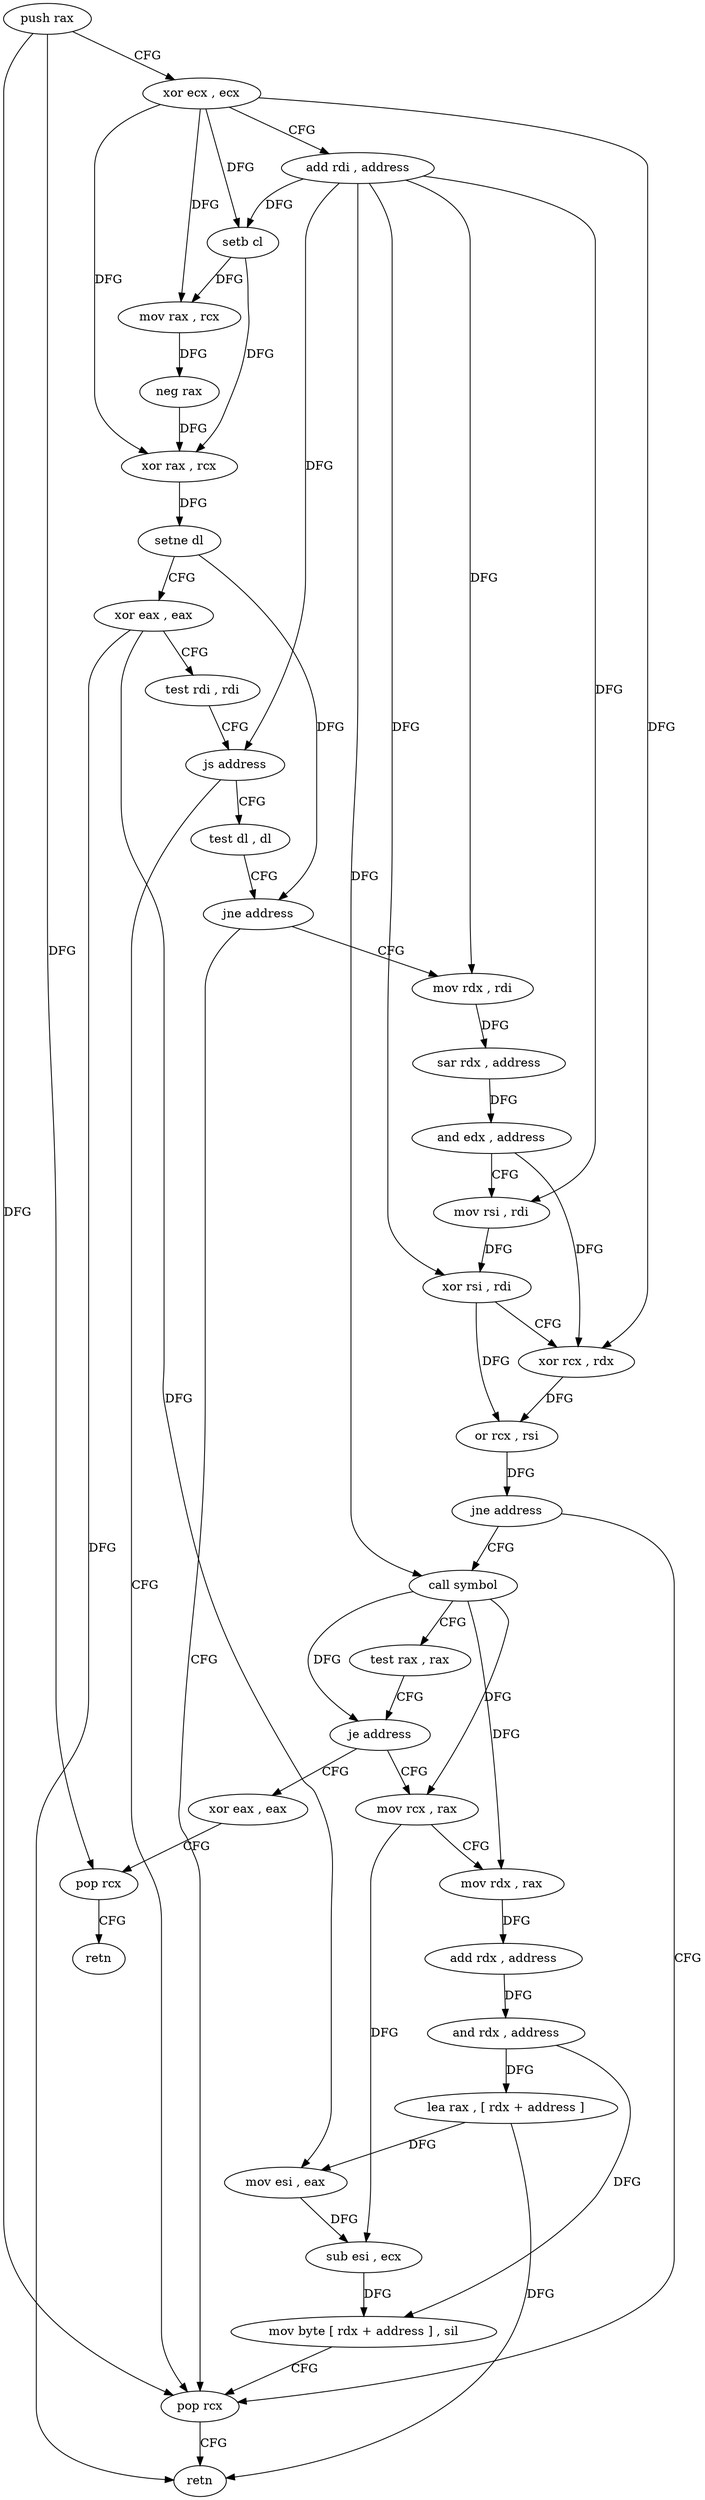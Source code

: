 digraph "func" {
"4238240" [label = "push rax" ]
"4238241" [label = "xor ecx , ecx" ]
"4238243" [label = "add rdi , address" ]
"4238247" [label = "setb cl" ]
"4238250" [label = "mov rax , rcx" ]
"4238253" [label = "neg rax" ]
"4238256" [label = "xor rax , rcx" ]
"4238259" [label = "setne dl" ]
"4238262" [label = "xor eax , eax" ]
"4238264" [label = "test rdi , rdi" ]
"4238267" [label = "js address" ]
"4238333" [label = "pop rcx" ]
"4238269" [label = "test dl , dl" ]
"4238334" [label = "retn" ]
"4238271" [label = "jne address" ]
"4238273" [label = "mov rdx , rdi" ]
"4238276" [label = "sar rdx , address" ]
"4238280" [label = "and edx , address" ]
"4238283" [label = "mov rsi , rdi" ]
"4238286" [label = "xor rsi , rdi" ]
"4238289" [label = "xor rcx , rdx" ]
"4238292" [label = "or rcx , rsi" ]
"4238295" [label = "jne address" ]
"4238297" [label = "call symbol" ]
"4238302" [label = "test rax , rax" ]
"4238305" [label = "je address" ]
"4238335" [label = "xor eax , eax" ]
"4238307" [label = "mov rcx , rax" ]
"4238337" [label = "pop rcx" ]
"4238338" [label = "retn" ]
"4238310" [label = "mov rdx , rax" ]
"4238313" [label = "add rdx , address" ]
"4238317" [label = "and rdx , address" ]
"4238321" [label = "lea rax , [ rdx + address ]" ]
"4238325" [label = "mov esi , eax" ]
"4238327" [label = "sub esi , ecx" ]
"4238329" [label = "mov byte [ rdx + address ] , sil" ]
"4238240" -> "4238241" [ label = "CFG" ]
"4238240" -> "4238333" [ label = "DFG" ]
"4238240" -> "4238337" [ label = "DFG" ]
"4238241" -> "4238243" [ label = "CFG" ]
"4238241" -> "4238247" [ label = "DFG" ]
"4238241" -> "4238250" [ label = "DFG" ]
"4238241" -> "4238256" [ label = "DFG" ]
"4238241" -> "4238289" [ label = "DFG" ]
"4238243" -> "4238247" [ label = "DFG" ]
"4238243" -> "4238267" [ label = "DFG" ]
"4238243" -> "4238273" [ label = "DFG" ]
"4238243" -> "4238283" [ label = "DFG" ]
"4238243" -> "4238286" [ label = "DFG" ]
"4238243" -> "4238297" [ label = "DFG" ]
"4238247" -> "4238250" [ label = "DFG" ]
"4238247" -> "4238256" [ label = "DFG" ]
"4238250" -> "4238253" [ label = "DFG" ]
"4238253" -> "4238256" [ label = "DFG" ]
"4238256" -> "4238259" [ label = "DFG" ]
"4238259" -> "4238262" [ label = "CFG" ]
"4238259" -> "4238271" [ label = "DFG" ]
"4238262" -> "4238264" [ label = "CFG" ]
"4238262" -> "4238334" [ label = "DFG" ]
"4238262" -> "4238325" [ label = "DFG" ]
"4238264" -> "4238267" [ label = "CFG" ]
"4238267" -> "4238333" [ label = "CFG" ]
"4238267" -> "4238269" [ label = "CFG" ]
"4238333" -> "4238334" [ label = "CFG" ]
"4238269" -> "4238271" [ label = "CFG" ]
"4238271" -> "4238333" [ label = "CFG" ]
"4238271" -> "4238273" [ label = "CFG" ]
"4238273" -> "4238276" [ label = "DFG" ]
"4238276" -> "4238280" [ label = "DFG" ]
"4238280" -> "4238283" [ label = "CFG" ]
"4238280" -> "4238289" [ label = "DFG" ]
"4238283" -> "4238286" [ label = "DFG" ]
"4238286" -> "4238289" [ label = "CFG" ]
"4238286" -> "4238292" [ label = "DFG" ]
"4238289" -> "4238292" [ label = "DFG" ]
"4238292" -> "4238295" [ label = "DFG" ]
"4238295" -> "4238333" [ label = "CFG" ]
"4238295" -> "4238297" [ label = "CFG" ]
"4238297" -> "4238302" [ label = "CFG" ]
"4238297" -> "4238305" [ label = "DFG" ]
"4238297" -> "4238307" [ label = "DFG" ]
"4238297" -> "4238310" [ label = "DFG" ]
"4238302" -> "4238305" [ label = "CFG" ]
"4238305" -> "4238335" [ label = "CFG" ]
"4238305" -> "4238307" [ label = "CFG" ]
"4238335" -> "4238337" [ label = "CFG" ]
"4238307" -> "4238310" [ label = "CFG" ]
"4238307" -> "4238327" [ label = "DFG" ]
"4238337" -> "4238338" [ label = "CFG" ]
"4238310" -> "4238313" [ label = "DFG" ]
"4238313" -> "4238317" [ label = "DFG" ]
"4238317" -> "4238321" [ label = "DFG" ]
"4238317" -> "4238329" [ label = "DFG" ]
"4238321" -> "4238325" [ label = "DFG" ]
"4238321" -> "4238334" [ label = "DFG" ]
"4238325" -> "4238327" [ label = "DFG" ]
"4238327" -> "4238329" [ label = "DFG" ]
"4238329" -> "4238333" [ label = "CFG" ]
}
